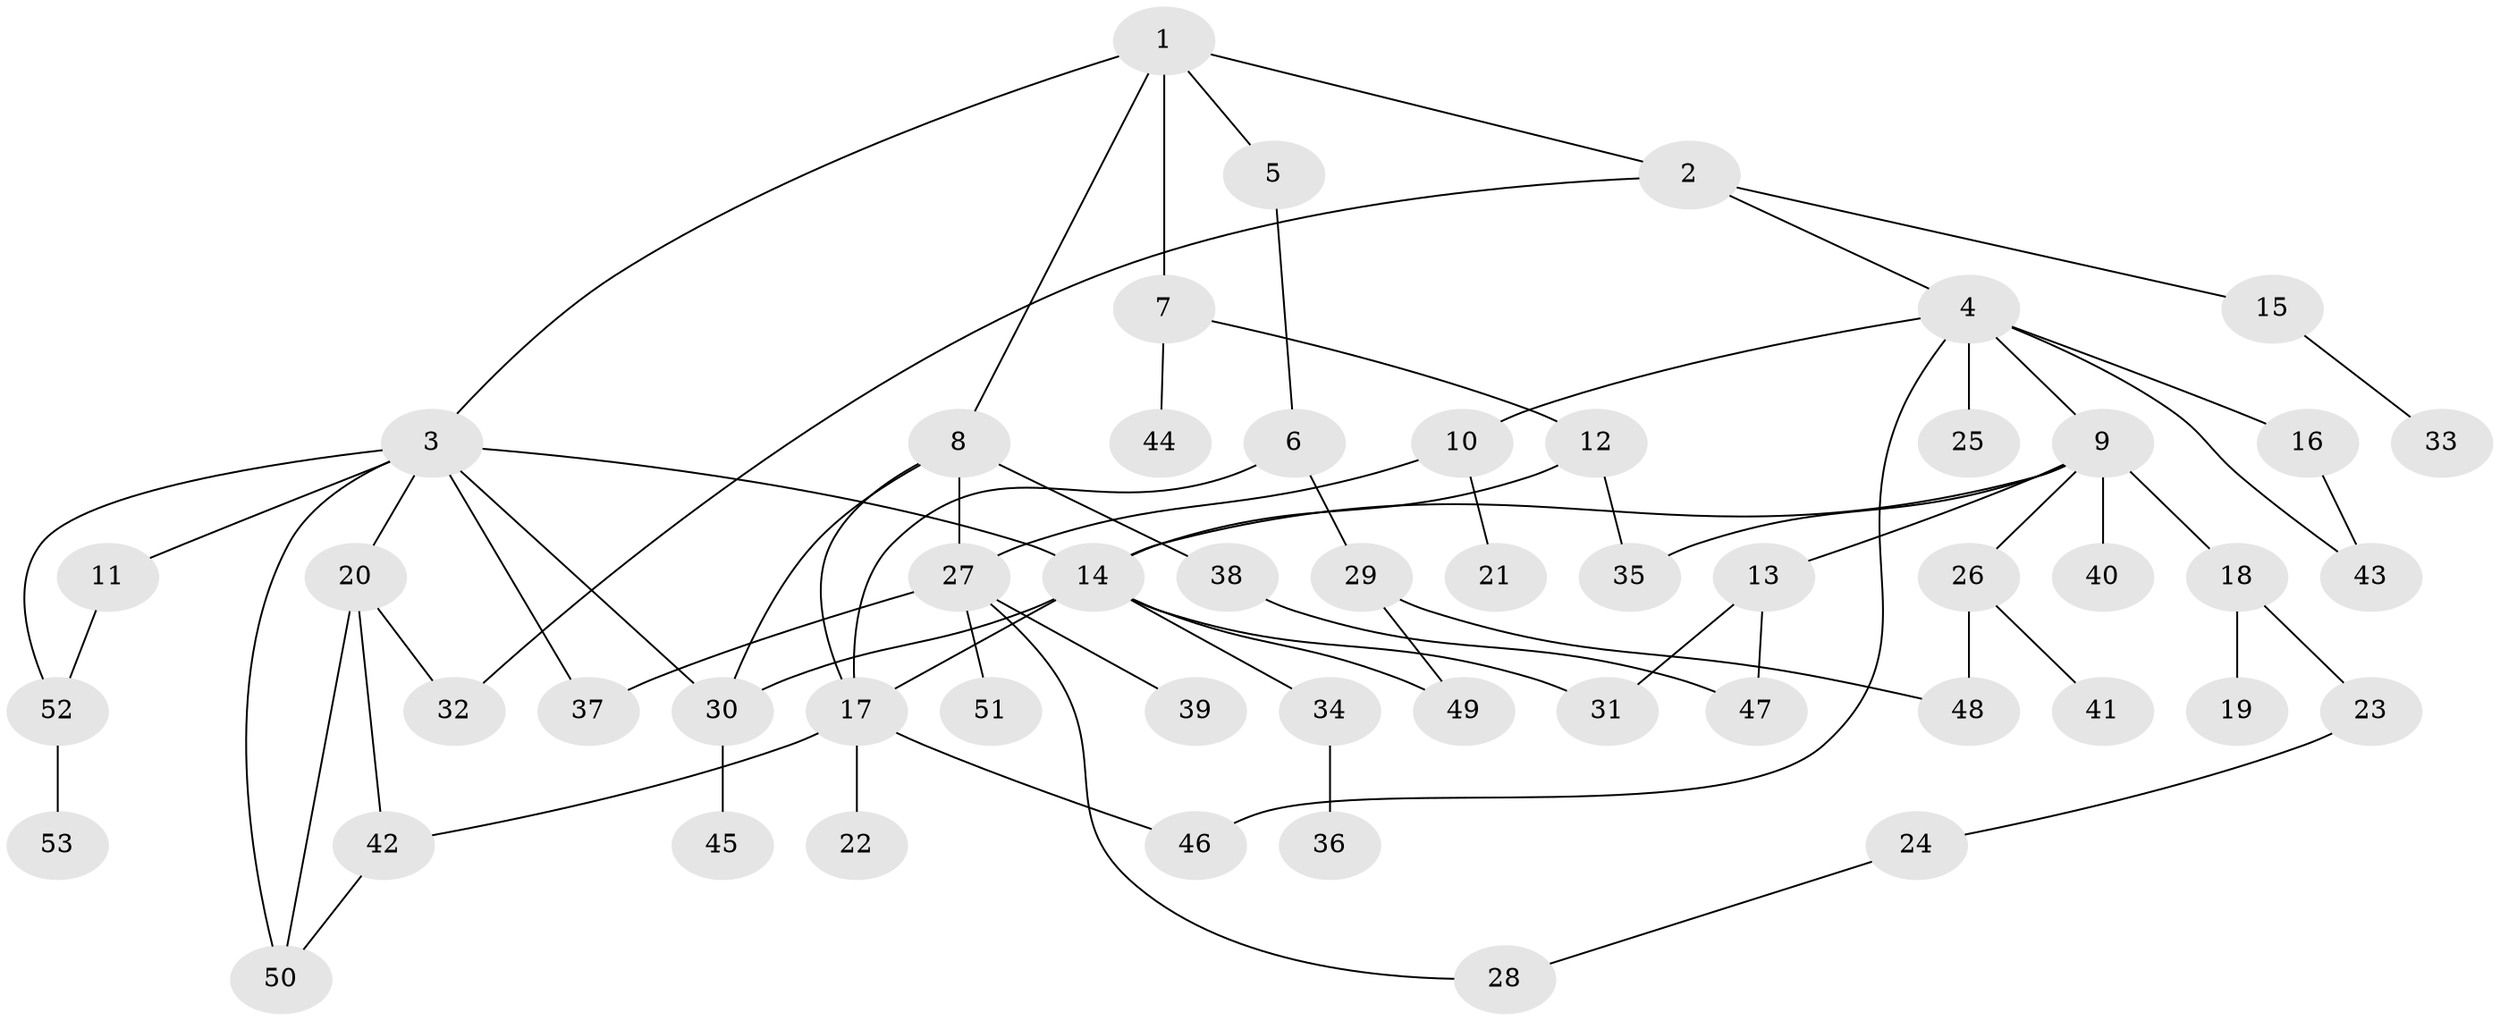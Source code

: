 // Generated by graph-tools (version 1.1) at 2025/01/03/09/25 03:01:03]
// undirected, 53 vertices, 73 edges
graph export_dot {
graph [start="1"]
  node [color=gray90,style=filled];
  1;
  2;
  3;
  4;
  5;
  6;
  7;
  8;
  9;
  10;
  11;
  12;
  13;
  14;
  15;
  16;
  17;
  18;
  19;
  20;
  21;
  22;
  23;
  24;
  25;
  26;
  27;
  28;
  29;
  30;
  31;
  32;
  33;
  34;
  35;
  36;
  37;
  38;
  39;
  40;
  41;
  42;
  43;
  44;
  45;
  46;
  47;
  48;
  49;
  50;
  51;
  52;
  53;
  1 -- 2;
  1 -- 3;
  1 -- 5;
  1 -- 7;
  1 -- 8;
  2 -- 4;
  2 -- 15;
  2 -- 32;
  3 -- 11;
  3 -- 14;
  3 -- 20;
  3 -- 37;
  3 -- 52;
  3 -- 50;
  3 -- 30;
  4 -- 9;
  4 -- 10;
  4 -- 16;
  4 -- 25;
  4 -- 46;
  4 -- 43;
  5 -- 6;
  6 -- 17;
  6 -- 29;
  7 -- 12;
  7 -- 44;
  8 -- 27;
  8 -- 38;
  8 -- 30;
  8 -- 17;
  9 -- 13;
  9 -- 18;
  9 -- 26;
  9 -- 35;
  9 -- 40;
  9 -- 14;
  10 -- 21;
  10 -- 27;
  11 -- 52;
  12 -- 14;
  12 -- 35;
  13 -- 47;
  13 -- 31;
  14 -- 30;
  14 -- 31;
  14 -- 34;
  14 -- 49;
  14 -- 17;
  15 -- 33;
  16 -- 43;
  17 -- 22;
  17 -- 42;
  17 -- 46;
  18 -- 19;
  18 -- 23;
  20 -- 42;
  20 -- 50;
  20 -- 32;
  23 -- 24;
  24 -- 28;
  26 -- 41;
  26 -- 48;
  27 -- 39;
  27 -- 51;
  27 -- 37;
  27 -- 28;
  29 -- 48;
  29 -- 49;
  30 -- 45;
  34 -- 36;
  38 -- 47;
  42 -- 50;
  52 -- 53;
}
